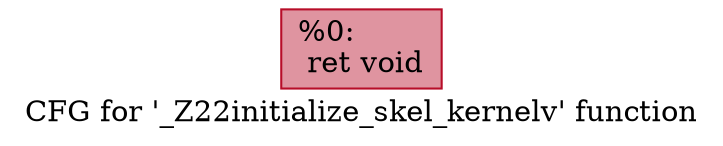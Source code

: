digraph "CFG for '_Z22initialize_skel_kernelv' function" {
	label="CFG for '_Z22initialize_skel_kernelv' function";

	Node0x5de91c0 [shape=record,color="#b70d28ff", style=filled, fillcolor="#b70d2870",label="{%0:\l  ret void\l}"];
}
